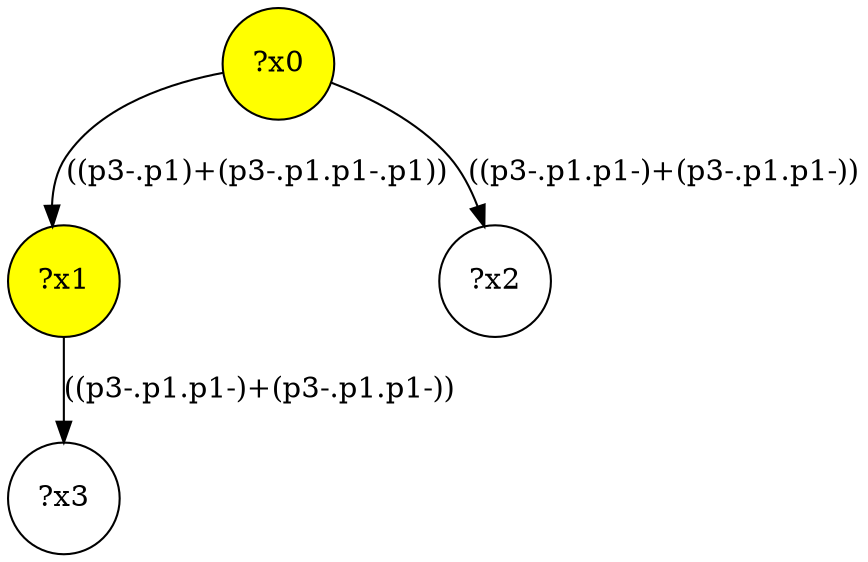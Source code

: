 digraph g {
	x0 [fillcolor="yellow", style="filled," shape=circle, label="?x0"];
	x1 [fillcolor="yellow", style="filled," shape=circle, label="?x1"];
	x0 -> x1 [label="((p3-.p1)+(p3-.p1.p1-.p1))"];
	x2 [shape=circle, label="?x2"];
	x0 -> x2 [label="((p3-.p1.p1-)+(p3-.p1.p1-))"];
	x3 [shape=circle, label="?x3"];
	x1 -> x3 [label="((p3-.p1.p1-)+(p3-.p1.p1-))"];
}
